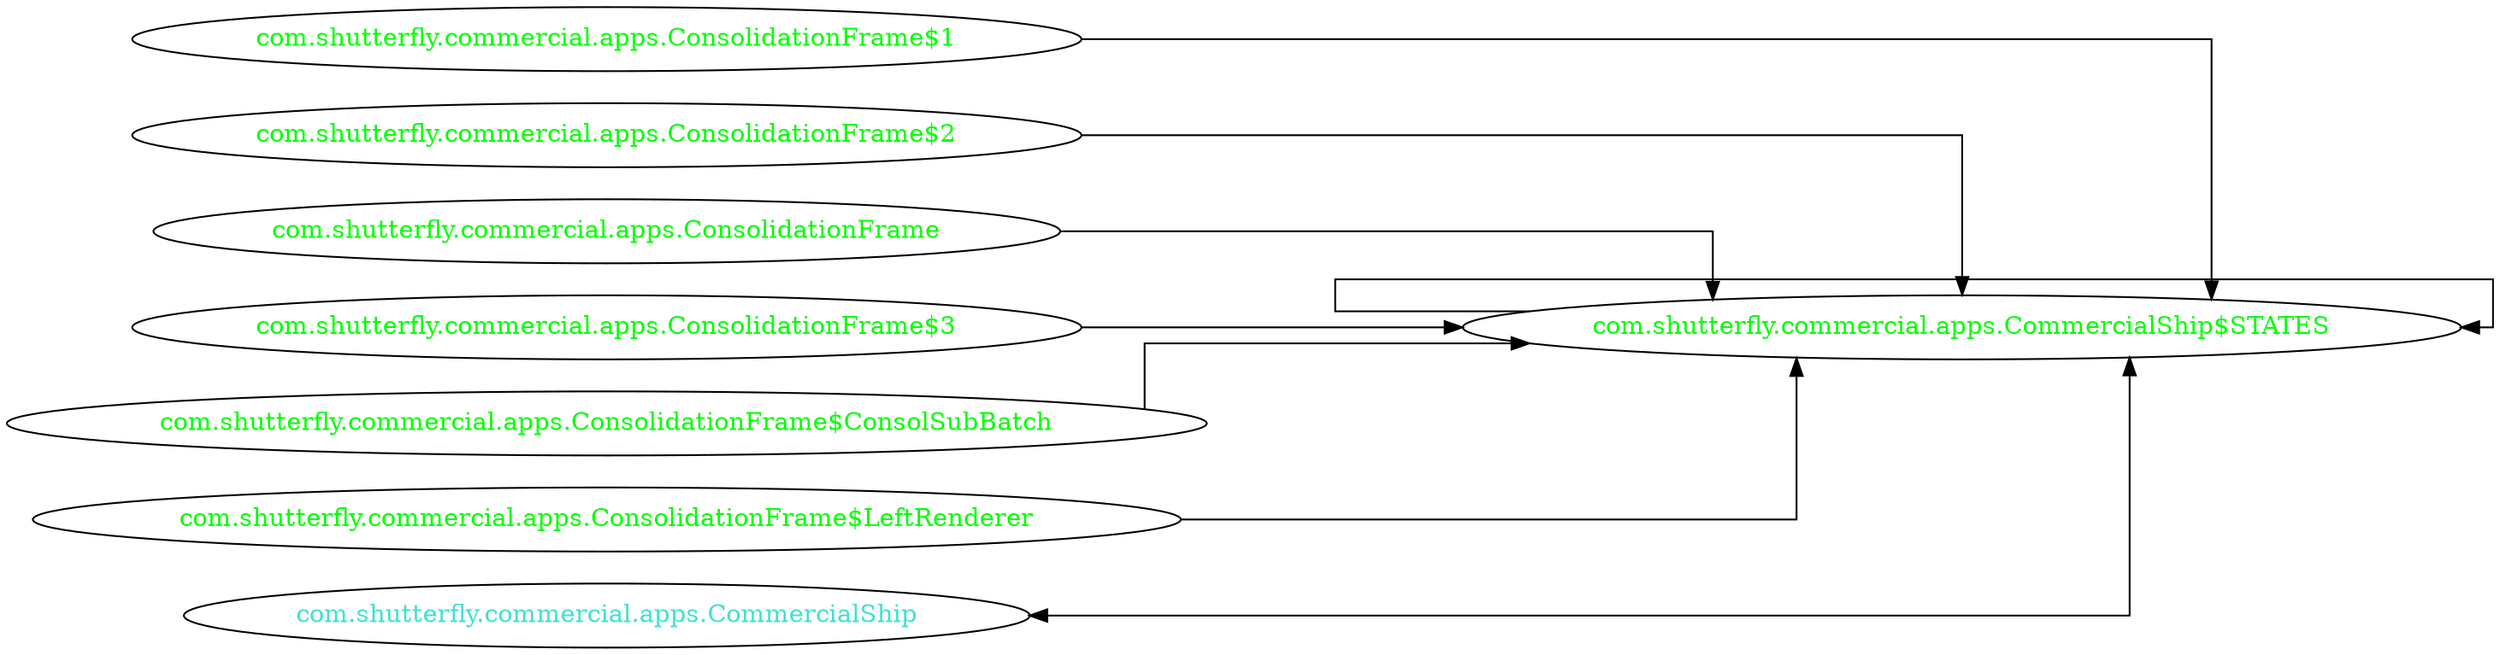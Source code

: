 digraph dependencyGraph {
 concentrate=true;
 ranksep="2.0";
 rankdir="LR"; 
 splines="ortho";
"com.shutterfly.commercial.apps.CommercialShip$STATES" [fontcolor="red"];
"com.shutterfly.commercial.apps.CommercialShip$STATES" [ fontcolor="green" ];
"com.shutterfly.commercial.apps.CommercialShip$STATES"->"com.shutterfly.commercial.apps.CommercialShip$STATES";
"com.shutterfly.commercial.apps.ConsolidationFrame$1" [ fontcolor="green" ];
"com.shutterfly.commercial.apps.ConsolidationFrame$1"->"com.shutterfly.commercial.apps.CommercialShip$STATES";
"com.shutterfly.commercial.apps.ConsolidationFrame$2" [ fontcolor="green" ];
"com.shutterfly.commercial.apps.ConsolidationFrame$2"->"com.shutterfly.commercial.apps.CommercialShip$STATES";
"com.shutterfly.commercial.apps.ConsolidationFrame" [ fontcolor="green" ];
"com.shutterfly.commercial.apps.ConsolidationFrame"->"com.shutterfly.commercial.apps.CommercialShip$STATES";
"com.shutterfly.commercial.apps.ConsolidationFrame$3" [ fontcolor="green" ];
"com.shutterfly.commercial.apps.ConsolidationFrame$3"->"com.shutterfly.commercial.apps.CommercialShip$STATES";
"com.shutterfly.commercial.apps.ConsolidationFrame$ConsolSubBatch" [ fontcolor="green" ];
"com.shutterfly.commercial.apps.ConsolidationFrame$ConsolSubBatch"->"com.shutterfly.commercial.apps.CommercialShip$STATES";
"com.shutterfly.commercial.apps.ConsolidationFrame$LeftRenderer" [ fontcolor="green" ];
"com.shutterfly.commercial.apps.ConsolidationFrame$LeftRenderer"->"com.shutterfly.commercial.apps.CommercialShip$STATES";
"com.shutterfly.commercial.apps.CommercialShip" [ fontcolor="turquoise" ];
"com.shutterfly.commercial.apps.CommercialShip"->"com.shutterfly.commercial.apps.CommercialShip$STATES" [dir=both];
}